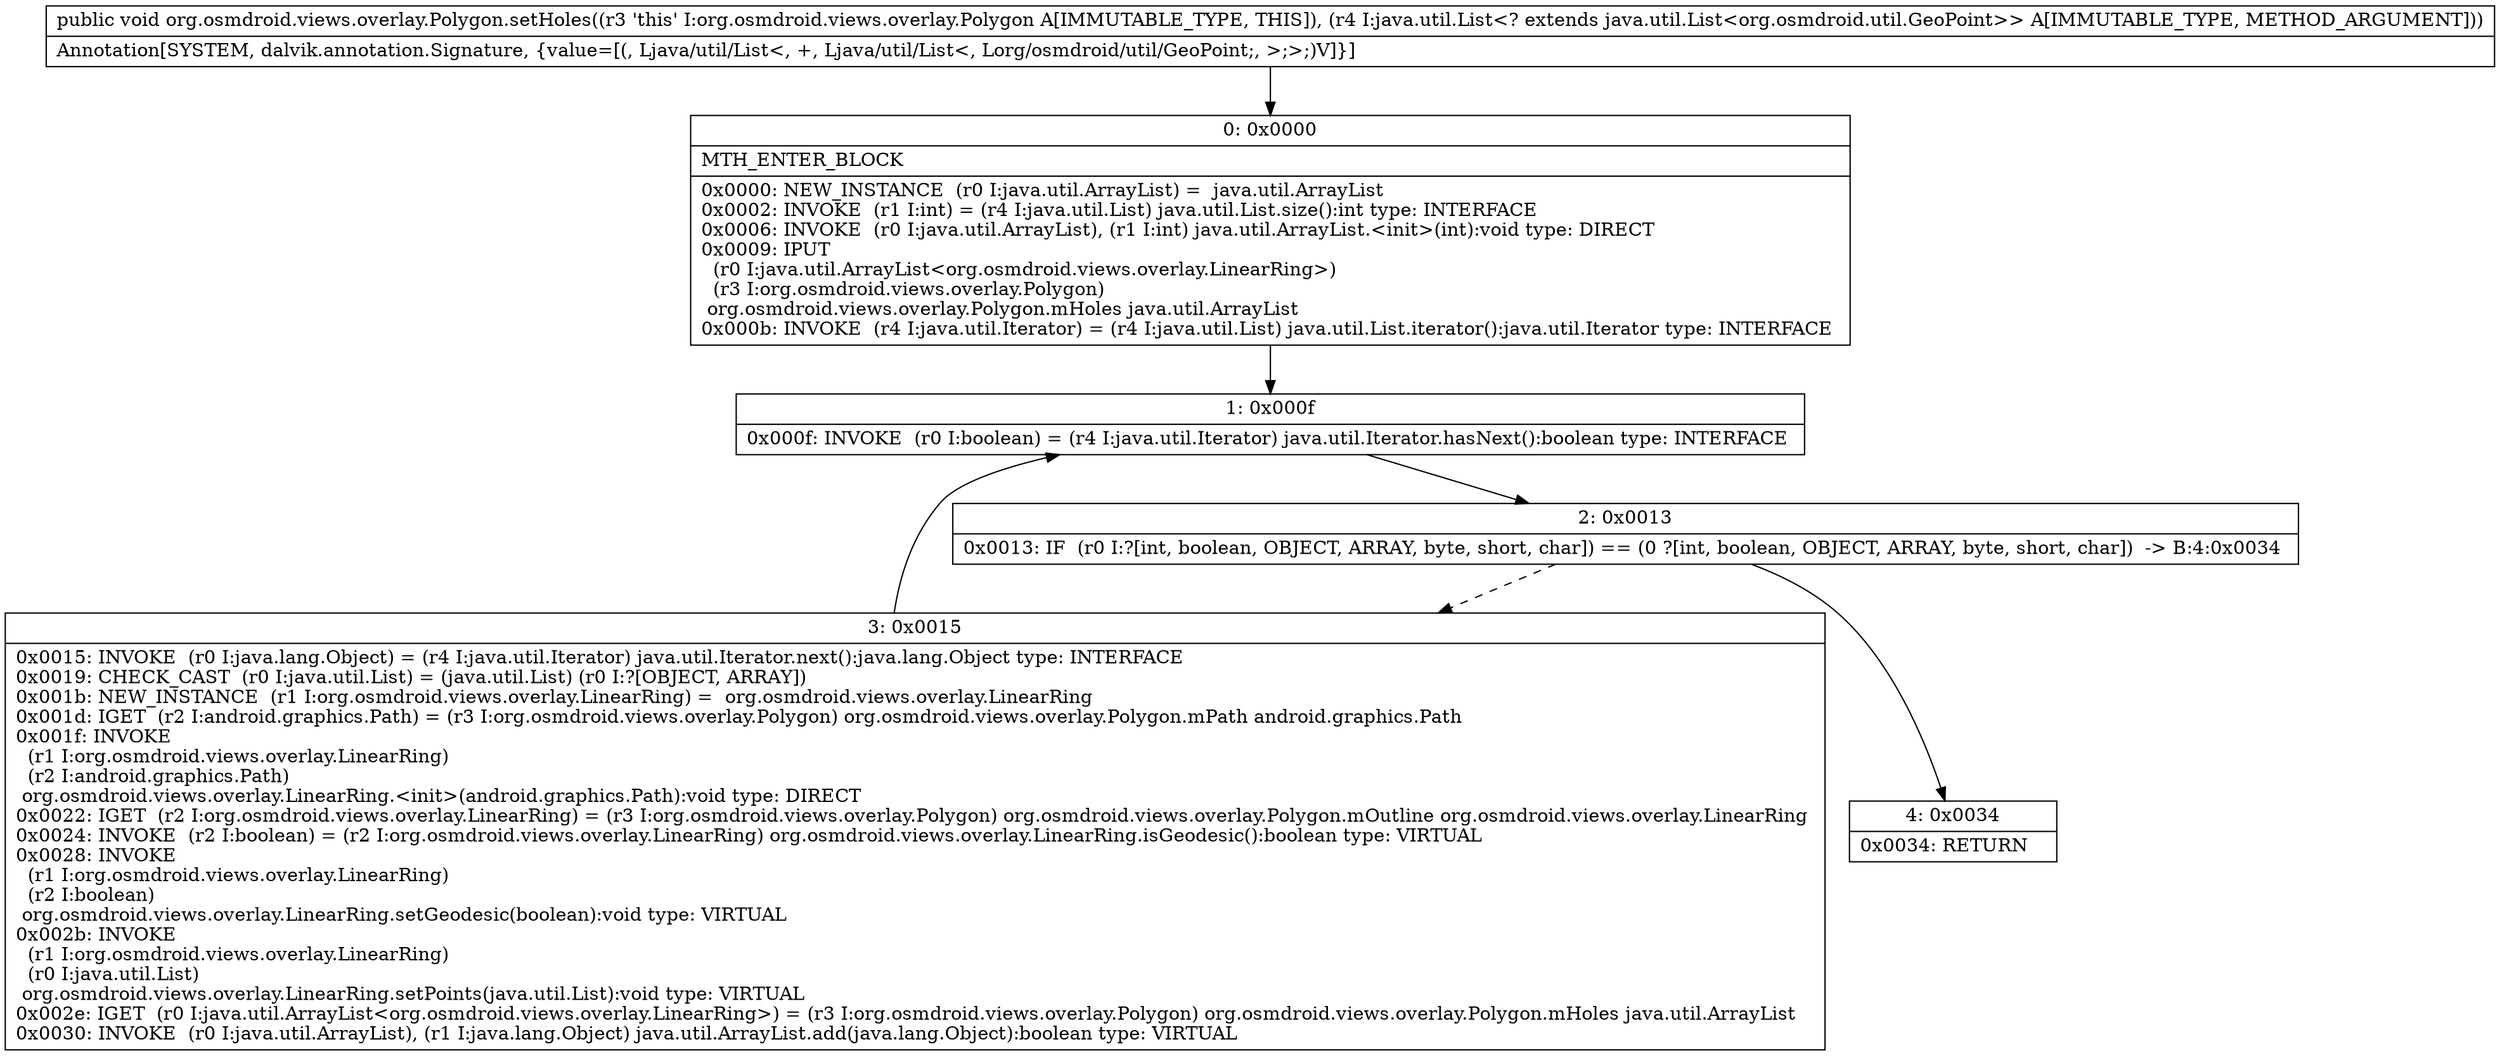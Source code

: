 digraph "CFG fororg.osmdroid.views.overlay.Polygon.setHoles(Ljava\/util\/List;)V" {
Node_0 [shape=record,label="{0\:\ 0x0000|MTH_ENTER_BLOCK\l|0x0000: NEW_INSTANCE  (r0 I:java.util.ArrayList) =  java.util.ArrayList \l0x0002: INVOKE  (r1 I:int) = (r4 I:java.util.List) java.util.List.size():int type: INTERFACE \l0x0006: INVOKE  (r0 I:java.util.ArrayList), (r1 I:int) java.util.ArrayList.\<init\>(int):void type: DIRECT \l0x0009: IPUT  \l  (r0 I:java.util.ArrayList\<org.osmdroid.views.overlay.LinearRing\>)\l  (r3 I:org.osmdroid.views.overlay.Polygon)\l org.osmdroid.views.overlay.Polygon.mHoles java.util.ArrayList \l0x000b: INVOKE  (r4 I:java.util.Iterator) = (r4 I:java.util.List) java.util.List.iterator():java.util.Iterator type: INTERFACE \l}"];
Node_1 [shape=record,label="{1\:\ 0x000f|0x000f: INVOKE  (r0 I:boolean) = (r4 I:java.util.Iterator) java.util.Iterator.hasNext():boolean type: INTERFACE \l}"];
Node_2 [shape=record,label="{2\:\ 0x0013|0x0013: IF  (r0 I:?[int, boolean, OBJECT, ARRAY, byte, short, char]) == (0 ?[int, boolean, OBJECT, ARRAY, byte, short, char])  \-\> B:4:0x0034 \l}"];
Node_3 [shape=record,label="{3\:\ 0x0015|0x0015: INVOKE  (r0 I:java.lang.Object) = (r4 I:java.util.Iterator) java.util.Iterator.next():java.lang.Object type: INTERFACE \l0x0019: CHECK_CAST  (r0 I:java.util.List) = (java.util.List) (r0 I:?[OBJECT, ARRAY]) \l0x001b: NEW_INSTANCE  (r1 I:org.osmdroid.views.overlay.LinearRing) =  org.osmdroid.views.overlay.LinearRing \l0x001d: IGET  (r2 I:android.graphics.Path) = (r3 I:org.osmdroid.views.overlay.Polygon) org.osmdroid.views.overlay.Polygon.mPath android.graphics.Path \l0x001f: INVOKE  \l  (r1 I:org.osmdroid.views.overlay.LinearRing)\l  (r2 I:android.graphics.Path)\l org.osmdroid.views.overlay.LinearRing.\<init\>(android.graphics.Path):void type: DIRECT \l0x0022: IGET  (r2 I:org.osmdroid.views.overlay.LinearRing) = (r3 I:org.osmdroid.views.overlay.Polygon) org.osmdroid.views.overlay.Polygon.mOutline org.osmdroid.views.overlay.LinearRing \l0x0024: INVOKE  (r2 I:boolean) = (r2 I:org.osmdroid.views.overlay.LinearRing) org.osmdroid.views.overlay.LinearRing.isGeodesic():boolean type: VIRTUAL \l0x0028: INVOKE  \l  (r1 I:org.osmdroid.views.overlay.LinearRing)\l  (r2 I:boolean)\l org.osmdroid.views.overlay.LinearRing.setGeodesic(boolean):void type: VIRTUAL \l0x002b: INVOKE  \l  (r1 I:org.osmdroid.views.overlay.LinearRing)\l  (r0 I:java.util.List)\l org.osmdroid.views.overlay.LinearRing.setPoints(java.util.List):void type: VIRTUAL \l0x002e: IGET  (r0 I:java.util.ArrayList\<org.osmdroid.views.overlay.LinearRing\>) = (r3 I:org.osmdroid.views.overlay.Polygon) org.osmdroid.views.overlay.Polygon.mHoles java.util.ArrayList \l0x0030: INVOKE  (r0 I:java.util.ArrayList), (r1 I:java.lang.Object) java.util.ArrayList.add(java.lang.Object):boolean type: VIRTUAL \l}"];
Node_4 [shape=record,label="{4\:\ 0x0034|0x0034: RETURN   \l}"];
MethodNode[shape=record,label="{public void org.osmdroid.views.overlay.Polygon.setHoles((r3 'this' I:org.osmdroid.views.overlay.Polygon A[IMMUTABLE_TYPE, THIS]), (r4 I:java.util.List\<? extends java.util.List\<org.osmdroid.util.GeoPoint\>\> A[IMMUTABLE_TYPE, METHOD_ARGUMENT]))  | Annotation[SYSTEM, dalvik.annotation.Signature, \{value=[(, Ljava\/util\/List\<, +, Ljava\/util\/List\<, Lorg\/osmdroid\/util\/GeoPoint;, \>;\>;)V]\}]\l}"];
MethodNode -> Node_0;
Node_0 -> Node_1;
Node_1 -> Node_2;
Node_2 -> Node_3[style=dashed];
Node_2 -> Node_4;
Node_3 -> Node_1;
}


